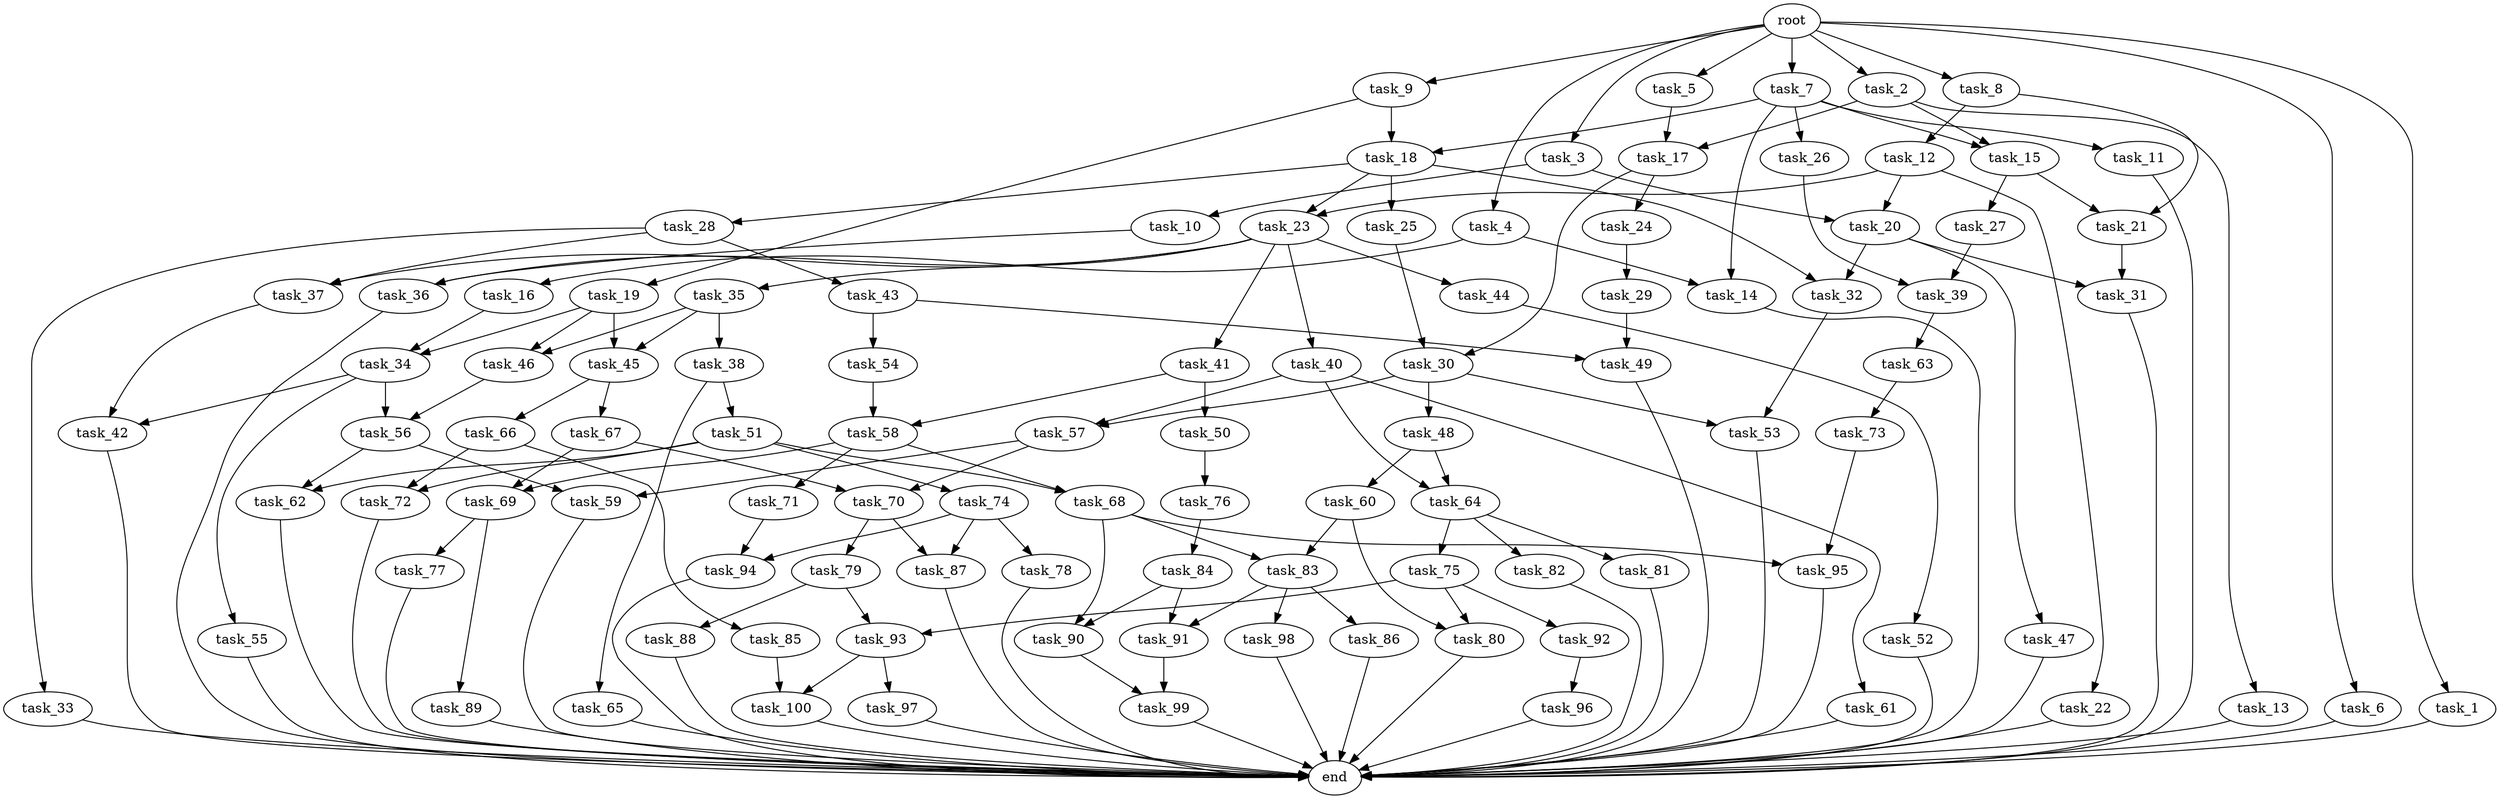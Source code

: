 digraph G {
  task_7 [size="3.982328e+09"];
  task_29 [size="3.113452e+08"];
  task_65 [size="2.840787e+09"];
  task_15 [size="1.731187e+09"];
  task_48 [size="2.893942e+09"];
  task_91 [size="4.828345e+09"];
  task_44 [size="4.102036e+09"];
  task_55 [size="3.971600e+09"];
  task_9 [size="4.134647e+09"];
  task_84 [size="2.719683e+09"];
  task_81 [size="3.576767e+09"];
  task_70 [size="4.885539e+09"];
  task_85 [size="2.444817e+09"];
  task_14 [size="2.285659e+09"];
  task_34 [size="1.204037e+09"];
  task_37 [size="3.639309e+09"];
  task_64 [size="4.993239e+09"];
  task_16 [size="1.240938e+09"];
  task_79 [size="2.483607e+09"];
  task_42 [size="2.108463e+09"];
  task_39 [size="3.683383e+09"];
  task_21 [size="1.607739e+09"];
  task_92 [size="2.463120e+08"];
  task_60 [size="4.087984e+09"];
  task_23 [size="2.670160e+09"];
  task_49 [size="2.533295e+09"];
  task_67 [size="3.675160e+09"];
  end [size="0.000000e+00"];
  task_96 [size="2.735915e+09"];
  task_35 [size="1.660112e+09"];
  task_76 [size="1.530796e+09"];
  task_53 [size="2.887408e+08"];
  task_20 [size="3.754570e+09"];
  task_51 [size="6.643127e+08"];
  task_62 [size="5.315578e+08"];
  task_25 [size="2.812145e+09"];
  task_45 [size="4.176693e+09"];
  task_86 [size="1.065251e+09"];
  task_89 [size="4.851475e+09"];
  root [size="0.000000e+00"];
  task_72 [size="3.367364e+09"];
  task_5 [size="1.772304e+09"];
  task_10 [size="4.357604e+09"];
  task_30 [size="3.589390e+09"];
  task_94 [size="4.518447e+08"];
  task_47 [size="1.987734e+09"];
  task_26 [size="1.122558e+09"];
  task_50 [size="1.079175e+09"];
  task_6 [size="1.388174e+08"];
  task_17 [size="3.663655e+09"];
  task_31 [size="3.258440e+09"];
  task_54 [size="2.739437e+09"];
  task_8 [size="1.368345e+09"];
  task_77 [size="1.089409e+09"];
  task_28 [size="2.309176e+09"];
  task_18 [size="2.615495e+09"];
  task_13 [size="4.399230e+09"];
  task_40 [size="3.832874e+08"];
  task_52 [size="2.384723e+08"];
  task_74 [size="1.511346e+09"];
  task_2 [size="1.949756e+09"];
  task_24 [size="3.505490e+09"];
  task_57 [size="8.119868e+07"];
  task_56 [size="3.409158e+09"];
  task_78 [size="1.164954e+09"];
  task_36 [size="4.672480e+09"];
  task_75 [size="4.407460e+09"];
  task_58 [size="4.218714e+09"];
  task_22 [size="3.360984e+09"];
  task_82 [size="4.329172e+09"];
  task_11 [size="4.242941e+09"];
  task_97 [size="3.752992e+09"];
  task_66 [size="4.466073e+09"];
  task_3 [size="4.231160e+09"];
  task_38 [size="1.498178e+09"];
  task_43 [size="2.596931e+09"];
  task_99 [size="2.385434e+09"];
  task_90 [size="2.105586e+09"];
  task_69 [size="3.533439e+09"];
  task_80 [size="4.430811e+09"];
  task_63 [size="3.192685e+08"];
  task_88 [size="2.110532e+08"];
  task_12 [size="7.619391e+08"];
  task_61 [size="1.182557e+09"];
  task_93 [size="3.762061e+09"];
  task_98 [size="1.094725e+09"];
  task_59 [size="1.382614e+09"];
  task_46 [size="6.620077e+08"];
  task_87 [size="2.269989e+09"];
  task_73 [size="6.693693e+08"];
  task_95 [size="1.968163e+09"];
  task_33 [size="5.492254e+07"];
  task_71 [size="1.819910e+09"];
  task_68 [size="9.508950e+08"];
  task_41 [size="4.896441e+09"];
  task_27 [size="2.037389e+09"];
  task_32 [size="2.704592e+08"];
  task_100 [size="1.007221e+08"];
  task_1 [size="4.766152e+09"];
  task_19 [size="3.408635e+09"];
  task_83 [size="1.065928e+09"];
  task_4 [size="3.439650e+09"];

  task_7 -> task_18 [size="2.615495e+08"];
  task_7 -> task_26 [size="2.245115e+08"];
  task_7 -> task_15 [size="1.731187e+08"];
  task_7 -> task_11 [size="8.485882e+08"];
  task_7 -> task_14 [size="2.285659e+08"];
  task_29 -> task_49 [size="2.533295e+08"];
  task_65 -> end [size="1.000000e-12"];
  task_15 -> task_21 [size="1.607739e+08"];
  task_15 -> task_27 [size="4.074778e+08"];
  task_48 -> task_64 [size="4.993239e+08"];
  task_48 -> task_60 [size="8.175968e+08"];
  task_91 -> task_99 [size="2.385434e+08"];
  task_44 -> task_52 [size="4.769447e+07"];
  task_55 -> end [size="1.000000e-12"];
  task_9 -> task_18 [size="2.615495e+08"];
  task_9 -> task_19 [size="6.817270e+08"];
  task_84 -> task_90 [size="2.105586e+08"];
  task_84 -> task_91 [size="4.828345e+08"];
  task_81 -> end [size="1.000000e-12"];
  task_70 -> task_87 [size="2.269989e+08"];
  task_70 -> task_79 [size="4.967214e+08"];
  task_85 -> task_100 [size="1.007221e+07"];
  task_14 -> end [size="1.000000e-12"];
  task_34 -> task_55 [size="7.943200e+08"];
  task_34 -> task_42 [size="2.108463e+08"];
  task_34 -> task_56 [size="3.409158e+08"];
  task_37 -> task_42 [size="2.108463e+08"];
  task_64 -> task_81 [size="7.153534e+08"];
  task_64 -> task_82 [size="8.658344e+08"];
  task_64 -> task_75 [size="8.814919e+08"];
  task_16 -> task_34 [size="1.204037e+08"];
  task_79 -> task_88 [size="4.221063e+07"];
  task_79 -> task_93 [size="3.762061e+08"];
  task_42 -> end [size="1.000000e-12"];
  task_39 -> task_63 [size="6.385370e+07"];
  task_21 -> task_31 [size="3.258440e+08"];
  task_92 -> task_96 [size="5.471831e+08"];
  task_60 -> task_83 [size="1.065928e+08"];
  task_60 -> task_80 [size="4.430811e+08"];
  task_23 -> task_37 [size="3.639309e+08"];
  task_23 -> task_35 [size="3.320224e+08"];
  task_23 -> task_40 [size="7.665748e+07"];
  task_23 -> task_41 [size="9.792882e+08"];
  task_23 -> task_36 [size="4.672480e+08"];
  task_23 -> task_44 [size="8.204072e+08"];
  task_49 -> end [size="1.000000e-12"];
  task_67 -> task_70 [size="4.885539e+08"];
  task_67 -> task_69 [size="3.533439e+08"];
  task_96 -> end [size="1.000000e-12"];
  task_35 -> task_45 [size="4.176693e+08"];
  task_35 -> task_38 [size="2.996356e+08"];
  task_35 -> task_46 [size="6.620077e+07"];
  task_76 -> task_84 [size="5.439367e+08"];
  task_53 -> end [size="1.000000e-12"];
  task_20 -> task_47 [size="3.975467e+08"];
  task_20 -> task_31 [size="3.258440e+08"];
  task_20 -> task_32 [size="2.704592e+07"];
  task_51 -> task_68 [size="9.508950e+07"];
  task_51 -> task_74 [size="3.022691e+08"];
  task_51 -> task_62 [size="5.315578e+07"];
  task_51 -> task_72 [size="3.367364e+08"];
  task_62 -> end [size="1.000000e-12"];
  task_25 -> task_30 [size="3.589390e+08"];
  task_45 -> task_67 [size="7.350321e+08"];
  task_45 -> task_66 [size="8.932146e+08"];
  task_86 -> end [size="1.000000e-12"];
  task_89 -> end [size="1.000000e-12"];
  root -> task_7 [size="1.000000e-12"];
  root -> task_3 [size="1.000000e-12"];
  root -> task_6 [size="1.000000e-12"];
  root -> task_5 [size="1.000000e-12"];
  root -> task_1 [size="1.000000e-12"];
  root -> task_8 [size="1.000000e-12"];
  root -> task_2 [size="1.000000e-12"];
  root -> task_9 [size="1.000000e-12"];
  root -> task_4 [size="1.000000e-12"];
  task_72 -> end [size="1.000000e-12"];
  task_5 -> task_17 [size="3.663655e+08"];
  task_10 -> task_36 [size="4.672480e+08"];
  task_30 -> task_48 [size="5.787885e+08"];
  task_30 -> task_53 [size="2.887408e+07"];
  task_30 -> task_57 [size="8.119868e+06"];
  task_94 -> end [size="1.000000e-12"];
  task_47 -> end [size="1.000000e-12"];
  task_26 -> task_39 [size="3.683383e+08"];
  task_50 -> task_76 [size="3.061593e+08"];
  task_6 -> end [size="1.000000e-12"];
  task_17 -> task_30 [size="3.589390e+08"];
  task_17 -> task_24 [size="7.010981e+08"];
  task_31 -> end [size="1.000000e-12"];
  task_54 -> task_58 [size="4.218714e+08"];
  task_8 -> task_12 [size="1.523878e+08"];
  task_8 -> task_21 [size="1.607739e+08"];
  task_77 -> end [size="1.000000e-12"];
  task_28 -> task_33 [size="1.098451e+07"];
  task_28 -> task_43 [size="5.193862e+08"];
  task_28 -> task_37 [size="3.639309e+08"];
  task_18 -> task_28 [size="4.618352e+08"];
  task_18 -> task_23 [size="2.670160e+08"];
  task_18 -> task_32 [size="2.704592e+07"];
  task_18 -> task_25 [size="5.624291e+08"];
  task_13 -> end [size="1.000000e-12"];
  task_40 -> task_64 [size="4.993239e+08"];
  task_40 -> task_57 [size="8.119868e+06"];
  task_40 -> task_61 [size="2.365113e+08"];
  task_52 -> end [size="1.000000e-12"];
  task_74 -> task_87 [size="2.269989e+08"];
  task_74 -> task_78 [size="2.329908e+08"];
  task_74 -> task_94 [size="4.518447e+07"];
  task_2 -> task_13 [size="8.798459e+08"];
  task_2 -> task_17 [size="3.663655e+08"];
  task_2 -> task_15 [size="1.731187e+08"];
  task_24 -> task_29 [size="6.226905e+07"];
  task_57 -> task_70 [size="4.885539e+08"];
  task_57 -> task_59 [size="1.382614e+08"];
  task_56 -> task_59 [size="1.382614e+08"];
  task_56 -> task_62 [size="5.315578e+07"];
  task_78 -> end [size="1.000000e-12"];
  task_36 -> end [size="1.000000e-12"];
  task_75 -> task_92 [size="4.926240e+07"];
  task_75 -> task_80 [size="4.430811e+08"];
  task_75 -> task_93 [size="3.762061e+08"];
  task_58 -> task_68 [size="9.508950e+07"];
  task_58 -> task_69 [size="3.533439e+08"];
  task_58 -> task_71 [size="3.639821e+08"];
  task_22 -> end [size="1.000000e-12"];
  task_82 -> end [size="1.000000e-12"];
  task_11 -> end [size="1.000000e-12"];
  task_97 -> end [size="1.000000e-12"];
  task_66 -> task_72 [size="3.367364e+08"];
  task_66 -> task_85 [size="4.889635e+08"];
  task_3 -> task_20 [size="3.754570e+08"];
  task_3 -> task_10 [size="8.715208e+08"];
  task_38 -> task_51 [size="1.328625e+08"];
  task_38 -> task_65 [size="5.681575e+08"];
  task_43 -> task_49 [size="2.533295e+08"];
  task_43 -> task_54 [size="5.478873e+08"];
  task_99 -> end [size="1.000000e-12"];
  task_90 -> task_99 [size="2.385434e+08"];
  task_69 -> task_89 [size="9.702951e+08"];
  task_69 -> task_77 [size="2.178818e+08"];
  task_80 -> end [size="1.000000e-12"];
  task_63 -> task_73 [size="1.338739e+08"];
  task_88 -> end [size="1.000000e-12"];
  task_12 -> task_22 [size="6.721968e+08"];
  task_12 -> task_20 [size="3.754570e+08"];
  task_12 -> task_23 [size="2.670160e+08"];
  task_61 -> end [size="1.000000e-12"];
  task_93 -> task_97 [size="7.505984e+08"];
  task_93 -> task_100 [size="1.007221e+07"];
  task_98 -> end [size="1.000000e-12"];
  task_59 -> end [size="1.000000e-12"];
  task_46 -> task_56 [size="3.409158e+08"];
  task_87 -> end [size="1.000000e-12"];
  task_73 -> task_95 [size="1.968163e+08"];
  task_95 -> end [size="1.000000e-12"];
  task_33 -> end [size="1.000000e-12"];
  task_71 -> task_94 [size="4.518447e+07"];
  task_68 -> task_83 [size="1.065928e+08"];
  task_68 -> task_90 [size="2.105586e+08"];
  task_68 -> task_95 [size="1.968163e+08"];
  task_41 -> task_58 [size="4.218714e+08"];
  task_41 -> task_50 [size="2.158350e+08"];
  task_27 -> task_39 [size="3.683383e+08"];
  task_32 -> task_53 [size="2.887408e+07"];
  task_100 -> end [size="1.000000e-12"];
  task_1 -> end [size="1.000000e-12"];
  task_19 -> task_45 [size="4.176693e+08"];
  task_19 -> task_34 [size="1.204037e+08"];
  task_19 -> task_46 [size="6.620077e+07"];
  task_83 -> task_86 [size="2.130502e+08"];
  task_83 -> task_98 [size="2.189450e+08"];
  task_83 -> task_91 [size="4.828345e+08"];
  task_4 -> task_14 [size="2.285659e+08"];
  task_4 -> task_16 [size="2.481877e+08"];
}
